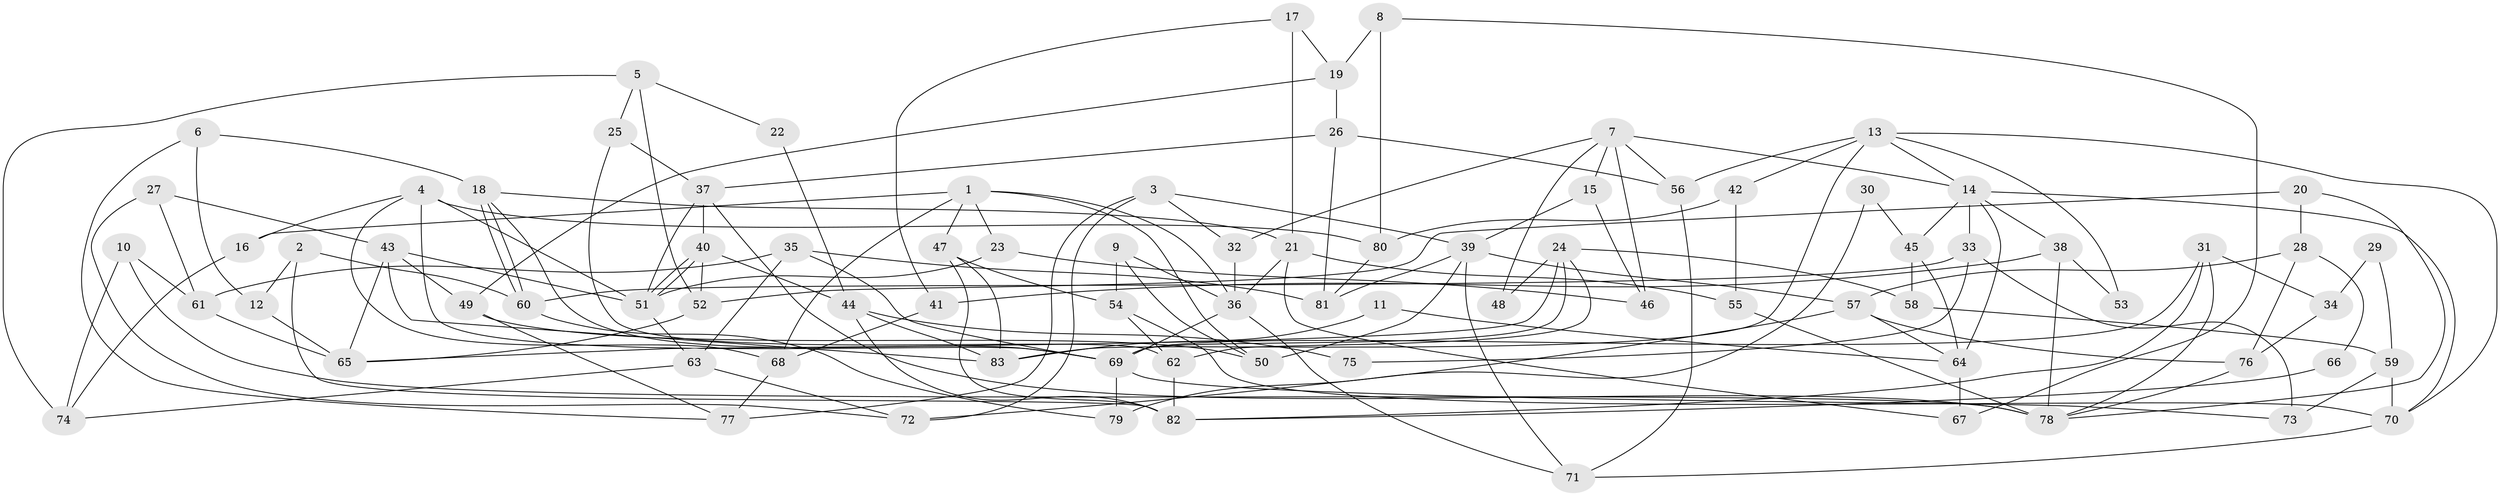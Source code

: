 // Generated by graph-tools (version 1.1) at 2025/14/03/09/25 04:14:53]
// undirected, 83 vertices, 166 edges
graph export_dot {
graph [start="1"]
  node [color=gray90,style=filled];
  1;
  2;
  3;
  4;
  5;
  6;
  7;
  8;
  9;
  10;
  11;
  12;
  13;
  14;
  15;
  16;
  17;
  18;
  19;
  20;
  21;
  22;
  23;
  24;
  25;
  26;
  27;
  28;
  29;
  30;
  31;
  32;
  33;
  34;
  35;
  36;
  37;
  38;
  39;
  40;
  41;
  42;
  43;
  44;
  45;
  46;
  47;
  48;
  49;
  50;
  51;
  52;
  53;
  54;
  55;
  56;
  57;
  58;
  59;
  60;
  61;
  62;
  63;
  64;
  65;
  66;
  67;
  68;
  69;
  70;
  71;
  72;
  73;
  74;
  75;
  76;
  77;
  78;
  79;
  80;
  81;
  82;
  83;
  1 -- 23;
  1 -- 16;
  1 -- 36;
  1 -- 47;
  1 -- 50;
  1 -- 68;
  2 -- 12;
  2 -- 82;
  2 -- 60;
  3 -- 39;
  3 -- 72;
  3 -- 32;
  3 -- 77;
  4 -- 68;
  4 -- 51;
  4 -- 16;
  4 -- 69;
  4 -- 80;
  5 -- 74;
  5 -- 52;
  5 -- 22;
  5 -- 25;
  6 -- 77;
  6 -- 18;
  6 -- 12;
  7 -- 56;
  7 -- 32;
  7 -- 14;
  7 -- 15;
  7 -- 46;
  7 -- 48;
  8 -- 67;
  8 -- 19;
  8 -- 80;
  9 -- 36;
  9 -- 54;
  9 -- 50;
  10 -- 78;
  10 -- 61;
  10 -- 74;
  11 -- 64;
  11 -- 83;
  12 -- 65;
  13 -- 70;
  13 -- 14;
  13 -- 42;
  13 -- 53;
  13 -- 56;
  13 -- 83;
  14 -- 70;
  14 -- 33;
  14 -- 38;
  14 -- 45;
  14 -- 64;
  15 -- 39;
  15 -- 46;
  16 -- 74;
  17 -- 21;
  17 -- 19;
  17 -- 41;
  18 -- 60;
  18 -- 60;
  18 -- 69;
  18 -- 21;
  19 -- 49;
  19 -- 26;
  20 -- 78;
  20 -- 28;
  20 -- 52;
  21 -- 36;
  21 -- 55;
  21 -- 67;
  22 -- 44;
  23 -- 51;
  23 -- 46;
  24 -- 69;
  24 -- 62;
  24 -- 48;
  24 -- 58;
  24 -- 65;
  25 -- 37;
  25 -- 62;
  26 -- 37;
  26 -- 81;
  26 -- 56;
  27 -- 43;
  27 -- 61;
  27 -- 72;
  28 -- 57;
  28 -- 76;
  28 -- 66;
  29 -- 59;
  29 -- 34;
  30 -- 79;
  30 -- 45;
  31 -- 78;
  31 -- 69;
  31 -- 34;
  31 -- 82;
  32 -- 36;
  33 -- 60;
  33 -- 73;
  33 -- 75;
  34 -- 76;
  35 -- 63;
  35 -- 69;
  35 -- 61;
  35 -- 81;
  36 -- 71;
  36 -- 69;
  37 -- 40;
  37 -- 78;
  37 -- 51;
  38 -- 41;
  38 -- 53;
  38 -- 78;
  39 -- 50;
  39 -- 81;
  39 -- 57;
  39 -- 71;
  40 -- 44;
  40 -- 51;
  40 -- 51;
  40 -- 52;
  41 -- 68;
  42 -- 80;
  42 -- 55;
  43 -- 65;
  43 -- 51;
  43 -- 49;
  43 -- 83;
  44 -- 83;
  44 -- 82;
  44 -- 75;
  45 -- 58;
  45 -- 64;
  47 -- 83;
  47 -- 54;
  47 -- 82;
  49 -- 50;
  49 -- 77;
  51 -- 63;
  52 -- 65;
  54 -- 62;
  54 -- 70;
  55 -- 78;
  56 -- 71;
  57 -- 64;
  57 -- 72;
  57 -- 76;
  58 -- 59;
  59 -- 70;
  59 -- 73;
  60 -- 79;
  61 -- 65;
  62 -- 82;
  63 -- 72;
  63 -- 74;
  64 -- 67;
  66 -- 82;
  68 -- 77;
  69 -- 73;
  69 -- 79;
  70 -- 71;
  76 -- 78;
  80 -- 81;
}
